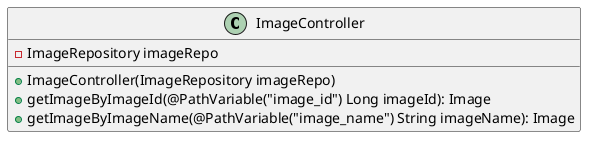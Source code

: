 @startuml

class ImageController {
  -ImageRepository imageRepo
  +ImageController(ImageRepository imageRepo)
  +getImageByImageId(@PathVariable("image_id") Long imageId): Image
  +getImageByImageName(@PathVariable("image_name") String imageName): Image
}

@enduml
